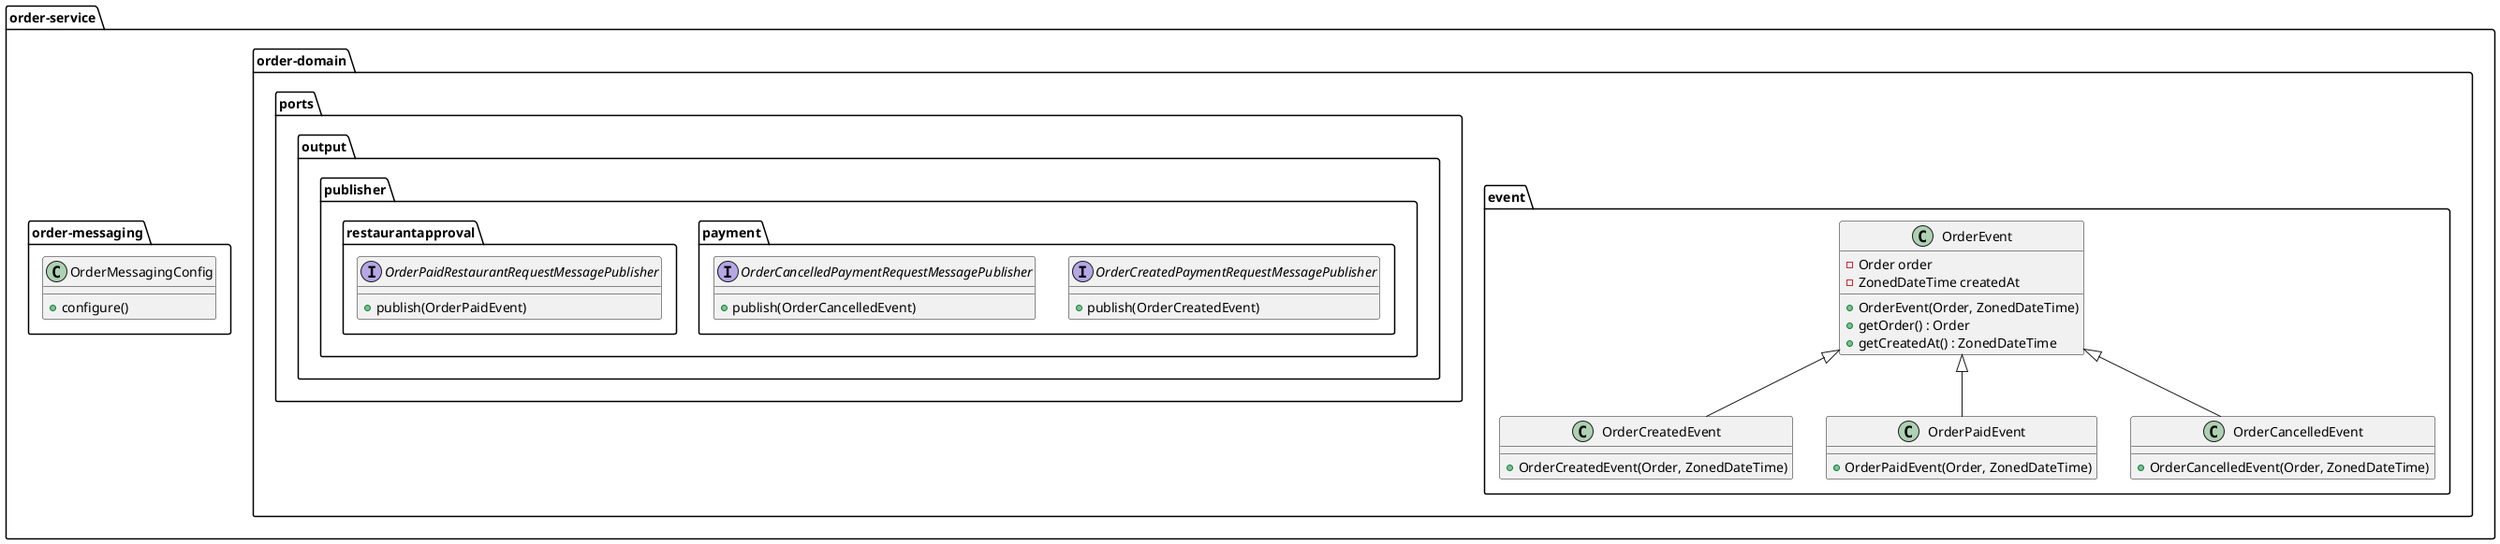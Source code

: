@startuml
package "order-service" {
    package "order-domain" {
        package "event" {
            class OrderEvent {
                - Order order
                - ZonedDateTime createdAt
                + OrderEvent(Order, ZonedDateTime)
                + getOrder() : Order
                + getCreatedAt() : ZonedDateTime
            }

            class OrderCreatedEvent extends OrderEvent {
                + OrderCreatedEvent(Order, ZonedDateTime)
            }

            class OrderPaidEvent extends OrderEvent {
                + OrderPaidEvent(Order, ZonedDateTime)
            }

            class OrderCancelledEvent extends OrderEvent {
                + OrderCancelledEvent(Order, ZonedDateTime)
            }
        }

        package "ports.output.publisher.payment" {
            interface OrderCreatedPaymentRequestMessagePublisher {
                + publish(OrderCreatedEvent)
            }

            interface OrderCancelledPaymentRequestMessagePublisher {
                + publish(OrderCancelledEvent)
            }
        }

        package "ports.output.publisher.restaurantapproval" {
            interface OrderPaidRestaurantRequestMessagePublisher {
                + publish(OrderPaidEvent)
            }
        }
    }

    package "order-messaging" {
        class OrderMessagingConfig {
            + configure()
        }
    }
}
@enduml